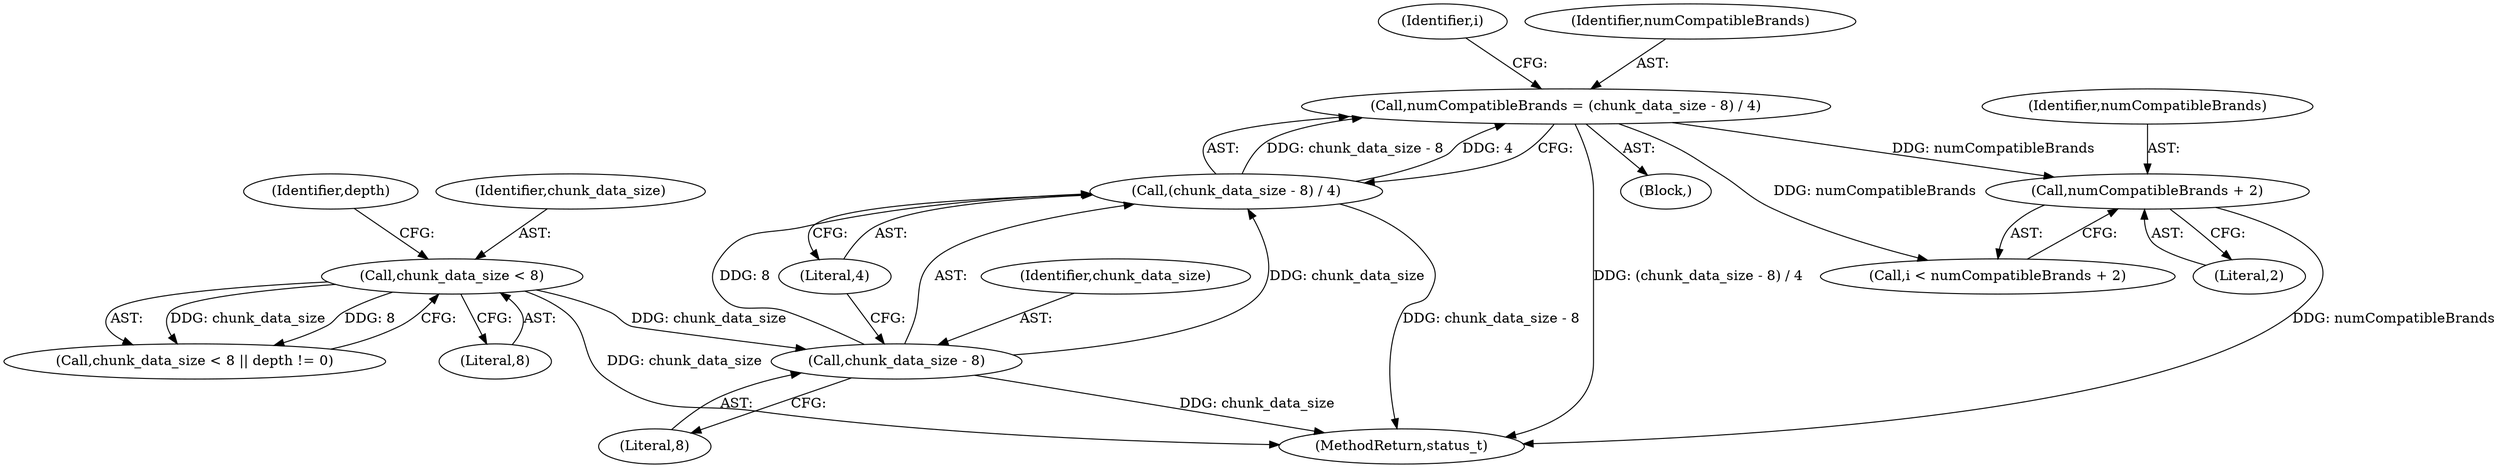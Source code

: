 digraph "0_Android_8a3a2f6ea7defe1a81bb32b3c9f3537f84749b9d@API" {
"1003825" [label="(Call,numCompatibleBrands + 2)"];
"1003811" [label="(Call,numCompatibleBrands = (chunk_data_size - 8) / 4)"];
"1003813" [label="(Call,(chunk_data_size - 8) / 4)"];
"1003814" [label="(Call,chunk_data_size - 8)"];
"1003794" [label="(Call,chunk_data_size < 8)"];
"1003811" [label="(Call,numCompatibleBrands = (chunk_data_size - 8) / 4)"];
"1003813" [label="(Call,(chunk_data_size - 8) / 4)"];
"1003823" [label="(Call,i < numCompatibleBrands + 2)"];
"1003791" [label="(Block,)"];
"1003814" [label="(Call,chunk_data_size - 8)"];
"1003821" [label="(Identifier,i)"];
"1003793" [label="(Call,chunk_data_size < 8 || depth != 0)"];
"1003796" [label="(Literal,8)"];
"1003825" [label="(Call,numCompatibleBrands + 2)"];
"1003827" [label="(Literal,2)"];
"1003812" [label="(Identifier,numCompatibleBrands)"];
"1003815" [label="(Identifier,chunk_data_size)"];
"1003795" [label="(Identifier,chunk_data_size)"];
"1003817" [label="(Literal,4)"];
"1003816" [label="(Literal,8)"];
"1003798" [label="(Identifier,depth)"];
"1003826" [label="(Identifier,numCompatibleBrands)"];
"1003794" [label="(Call,chunk_data_size < 8)"];
"1003903" [label="(MethodReturn,status_t)"];
"1003825" -> "1003823"  [label="AST: "];
"1003825" -> "1003827"  [label="CFG: "];
"1003826" -> "1003825"  [label="AST: "];
"1003827" -> "1003825"  [label="AST: "];
"1003823" -> "1003825"  [label="CFG: "];
"1003825" -> "1003903"  [label="DDG: numCompatibleBrands"];
"1003811" -> "1003825"  [label="DDG: numCompatibleBrands"];
"1003811" -> "1003791"  [label="AST: "];
"1003811" -> "1003813"  [label="CFG: "];
"1003812" -> "1003811"  [label="AST: "];
"1003813" -> "1003811"  [label="AST: "];
"1003821" -> "1003811"  [label="CFG: "];
"1003811" -> "1003903"  [label="DDG: (chunk_data_size - 8) / 4"];
"1003813" -> "1003811"  [label="DDG: chunk_data_size - 8"];
"1003813" -> "1003811"  [label="DDG: 4"];
"1003811" -> "1003823"  [label="DDG: numCompatibleBrands"];
"1003813" -> "1003817"  [label="CFG: "];
"1003814" -> "1003813"  [label="AST: "];
"1003817" -> "1003813"  [label="AST: "];
"1003813" -> "1003903"  [label="DDG: chunk_data_size - 8"];
"1003814" -> "1003813"  [label="DDG: chunk_data_size"];
"1003814" -> "1003813"  [label="DDG: 8"];
"1003814" -> "1003816"  [label="CFG: "];
"1003815" -> "1003814"  [label="AST: "];
"1003816" -> "1003814"  [label="AST: "];
"1003817" -> "1003814"  [label="CFG: "];
"1003814" -> "1003903"  [label="DDG: chunk_data_size"];
"1003794" -> "1003814"  [label="DDG: chunk_data_size"];
"1003794" -> "1003793"  [label="AST: "];
"1003794" -> "1003796"  [label="CFG: "];
"1003795" -> "1003794"  [label="AST: "];
"1003796" -> "1003794"  [label="AST: "];
"1003798" -> "1003794"  [label="CFG: "];
"1003793" -> "1003794"  [label="CFG: "];
"1003794" -> "1003903"  [label="DDG: chunk_data_size"];
"1003794" -> "1003793"  [label="DDG: chunk_data_size"];
"1003794" -> "1003793"  [label="DDG: 8"];
}
